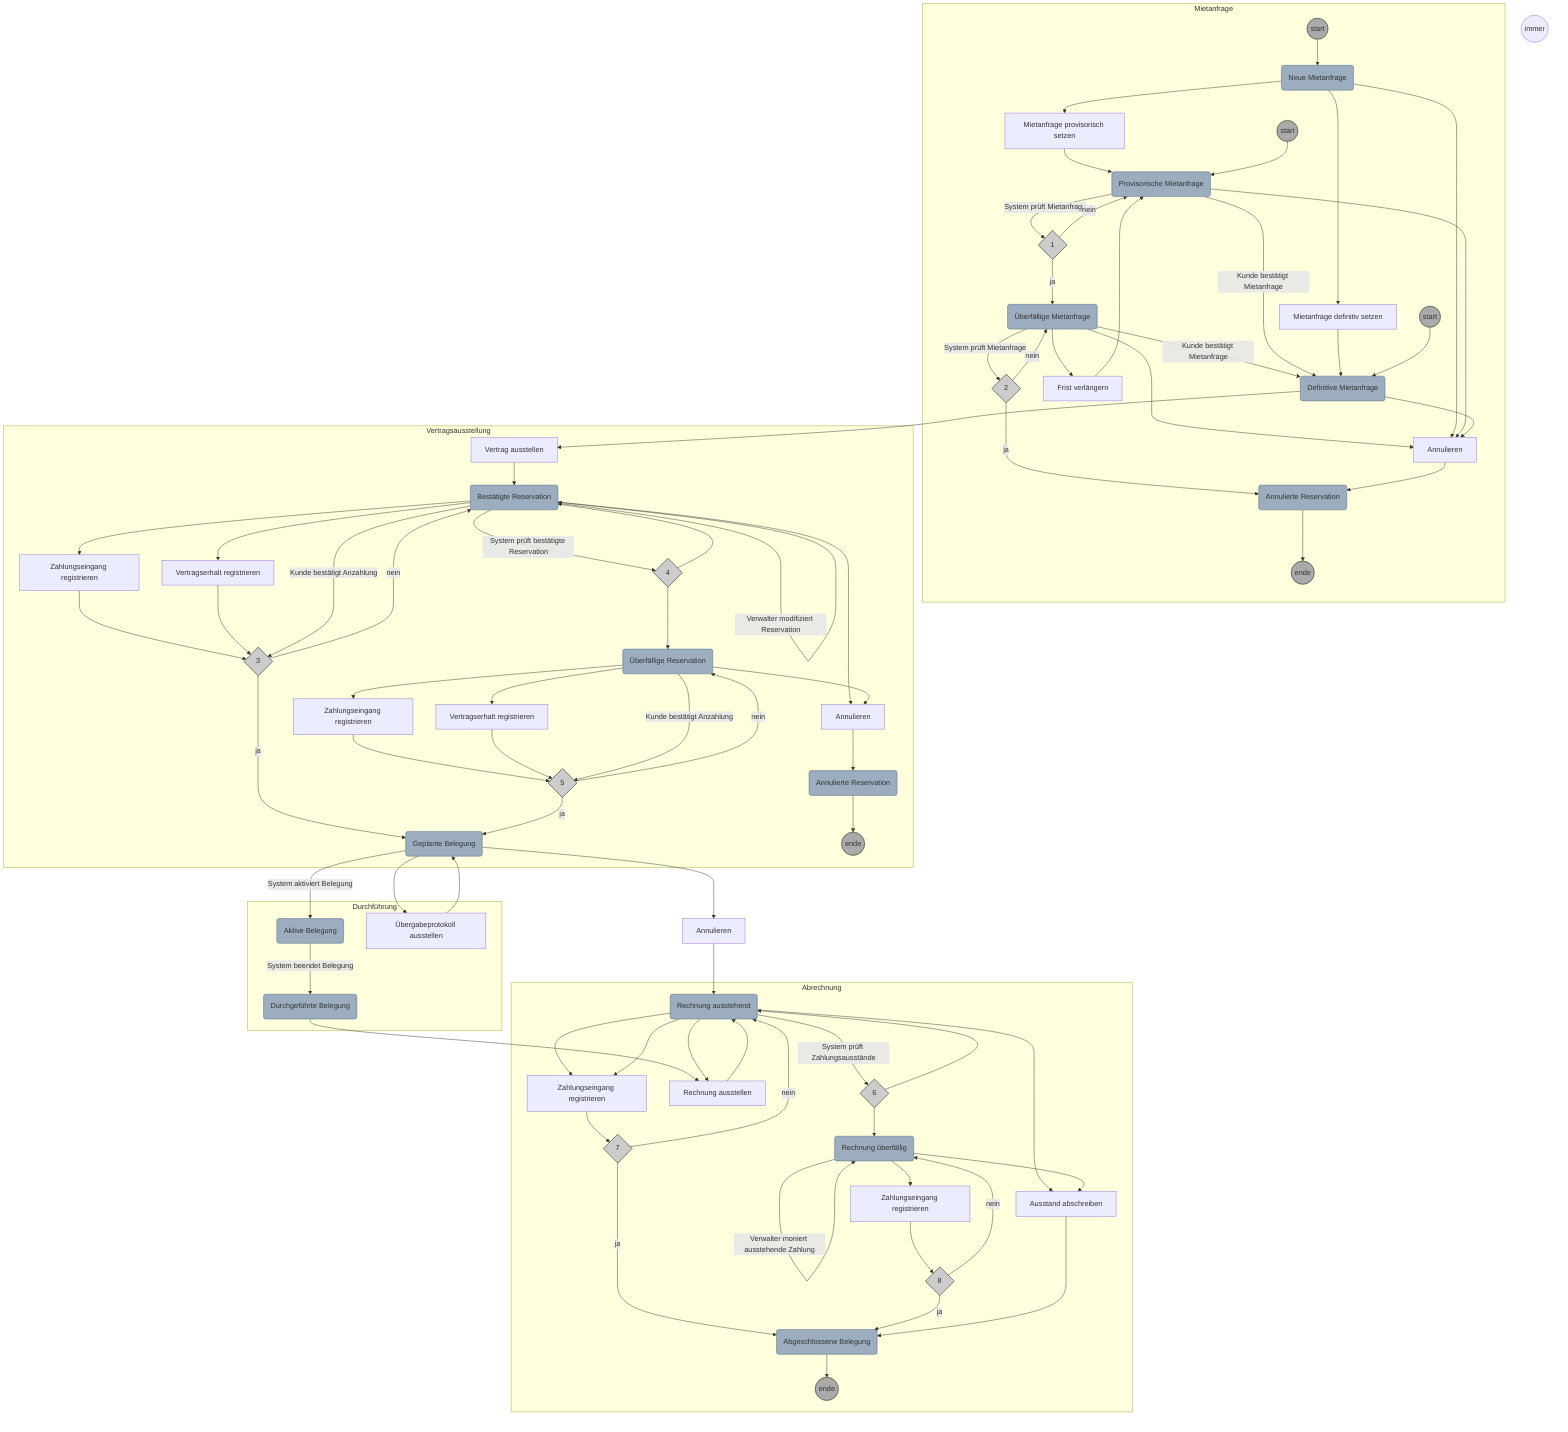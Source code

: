 graph TD;

%% States
new_request(Neue Mietanfrage)
provisional_request(Provisorische Mietanfrage)
definitive_request(Definitive Mietanfrage)
overdue_request(Überfällige Mietanfrage)
cancelled(Annulierte Reservation)
cancelled2(Annulierte Reservation)
confirmed(Bestätigte Reservation)
upcoming(Geplante Belegung)
overdue(Überfällige Reservation)
active(Aktive Belegung)
past(Durchgeführte Belegung)
payment_due(Rechnung ausstehend)
payment_overdue(Rechnung überfällig)
completed(Abgeschlossene Belegung)

%% Actions
cancel![Annulieren]
cancel2![Annulieren]
cancel3![Annulieren]
set_provisional![Mietanfrage provisorisch setzen]
set_definitive![Mietanfrage definitiv setzen]
extend_deadline![Frist verlängern]
register_payment![Zahlungseingang registrieren]
register_payment2![Zahlungseingang registrieren]
register_payment3![Zahlungseingang registrieren]
register_payment4![Zahlungseingang registrieren]
register_contract_signed![Vertragserhalt registrieren]
register_contract_signed2![Vertragserhalt registrieren]
issue_contract![Vertrag ausstellen]
issue_handover_protocol![Übergabeprotokoll ausstellen]
issue_bill![Rechnung ausstellen]
write_off![Ausstand abschreiben]

%% Helpers
start1((start))
start2((start))
start3((start))
always((immer))
if1{1}
if2{2}
end1((ende))
end2((ende))
end3((ende))
if3{3}
if4{4}
if5{5}
if6{6}
if7{7}
if8{8}

subgraph Mietanfrage
  start1-->new_request
  overdue_request-->cancel!
  new_request-->cancel!
  new_request-->set_provisional!
  set_provisional!-->provisional_request
  new_request-->set_definitive!
  start2-->provisional_request
  provisional_request-->|System prüft Mietanfrage|if1
  if1-->|ja|overdue_request
  if1-->|nein|provisional_request
  overdue_request-->|Kunde bestätigt Mietanfrage|definitive_request
  provisional_request-->|Kunde bestätigt Mietanfrage|definitive_request
  provisional_request-->cancel!
  set_definitive!-->definitive_request
  start3-->definitive_request
  definitive_request-->cancel!
  overdue_request-->extend_deadline!
  extend_deadline!-->provisional_request
  overdue_request-->|System prüft Mietanfrage|if2
  if2-->|nein|overdue_request
  if2-->|ja|cancelled
  cancel!-->cancelled
  cancelled-->end1
end

subgraph Vertragsausstellung
  definitive_request-->issue_contract!
  issue_contract!-->confirmed
  confirmed-->|Verwalter modifiziert Reservation|confirmed
  confirmed-->cancel2!
  cancel2!-->cancelled2
  cancelled2-->end2
  confirmed-->register_payment!
  register_payment!-->if3
  confirmed-->register_contract_signed!
  register_contract_signed!-->if3
  confirmed-->|Kunde bestätigt Anzahlung|if3
  if3-->|nein|confirmed
  if3-->|ja|upcoming
  confirmed-->|System prüft bestätigte Reservation|if4
  if4-->overdue
  if4-->confirmed
  overdue-->register_payment2!
  register_payment2!-->if5
  overdue-->register_contract_signed2!
  register_contract_signed2!-->if5
  overdue-->|Kunde bestätigt Anzahlung|if5
  if5-->|nein|overdue
  if5-->|ja|upcoming
  overdue-->cancel2!
end

upcoming-->cancel3!
cancel3!-->payment_due

subgraph Durchführung
  upcoming-->issue_handover_protocol!
  issue_handover_protocol!-->upcoming
  upcoming-->|System aktiviert Belegung|active
  active-->|System beendet Belegung|past
end

subgraph Abrechnung
  past-->issue_bill!
  issue_bill!-->payment_due
  payment_due-->issue_bill!
  payment_due-->register_payment3!
  payment_due-->|System prüft Zahlungsausstände|if6
  if6-->payment_due
  if6-->payment_overdue
  payment_due-->register_payment3!
  payment_due-->write_off!
  register_payment3!-->if7
  if7-->|ja|completed
  if7-->|nein|payment_due
  payment_overdue-->register_payment4!
  payment_overdue-->|Verwalter moniert ausstehende Zahlung|payment_overdue
  payment_overdue-->write_off!
  if8-->|ja|completed
  if8-->|nein|payment_overdue
  register_payment4!-->if8
  write_off!-->completed
  completed-->end3
end


style start1 fill:#aaa,stroke:#000;
style start2 fill:#aaa,stroke:#000;
style start3 fill:#aaa,stroke:#000;
style if1  fill:#ccc,stroke:#000;
style if2  fill:#ccc,stroke:#000;
style if3  fill:#ccc,stroke:#000;
style if4  fill:#ccc,stroke:#000;
style if5  fill:#ccc,stroke:#000;
style if6  fill:#ccc,stroke:#000;
style if7  fill:#ccc,stroke:#000;
style if8  fill:#ccc,stroke:#000;
style end1  fill:#aaa,stroke:#000;
style end2  fill:#aaa,stroke:#000;
style end3  fill:#aaa,stroke:#000;

style new_request fill:#9CADBF,stroke:#496684;
style provisional_request fill:#9CADBF,stroke:#496684;
style definitive_request fill:#9CADBF,stroke:#496684;
style overdue_request fill:#9CADBF,stroke:#496684;
style cancelled fill:#9CADBF,stroke:#496684;
style cancelled2 fill:#9CADBF,stroke:#496684;
style confirmed fill:#9CADBF,stroke:#496684;
style upcoming fill:#9CADBF,stroke:#496684;
style overdue fill:#9CADBF,stroke:#496684;
style active fill:#9CADBF,stroke:#496684;
style past fill:#9CADBF,stroke:#496684;
style payment_due fill:#9CADBF,stroke:#496684;
style payment_overdue fill:#9CADBF,stroke:#496684;
style completed fill:#9CADBF,stroke:#496684;